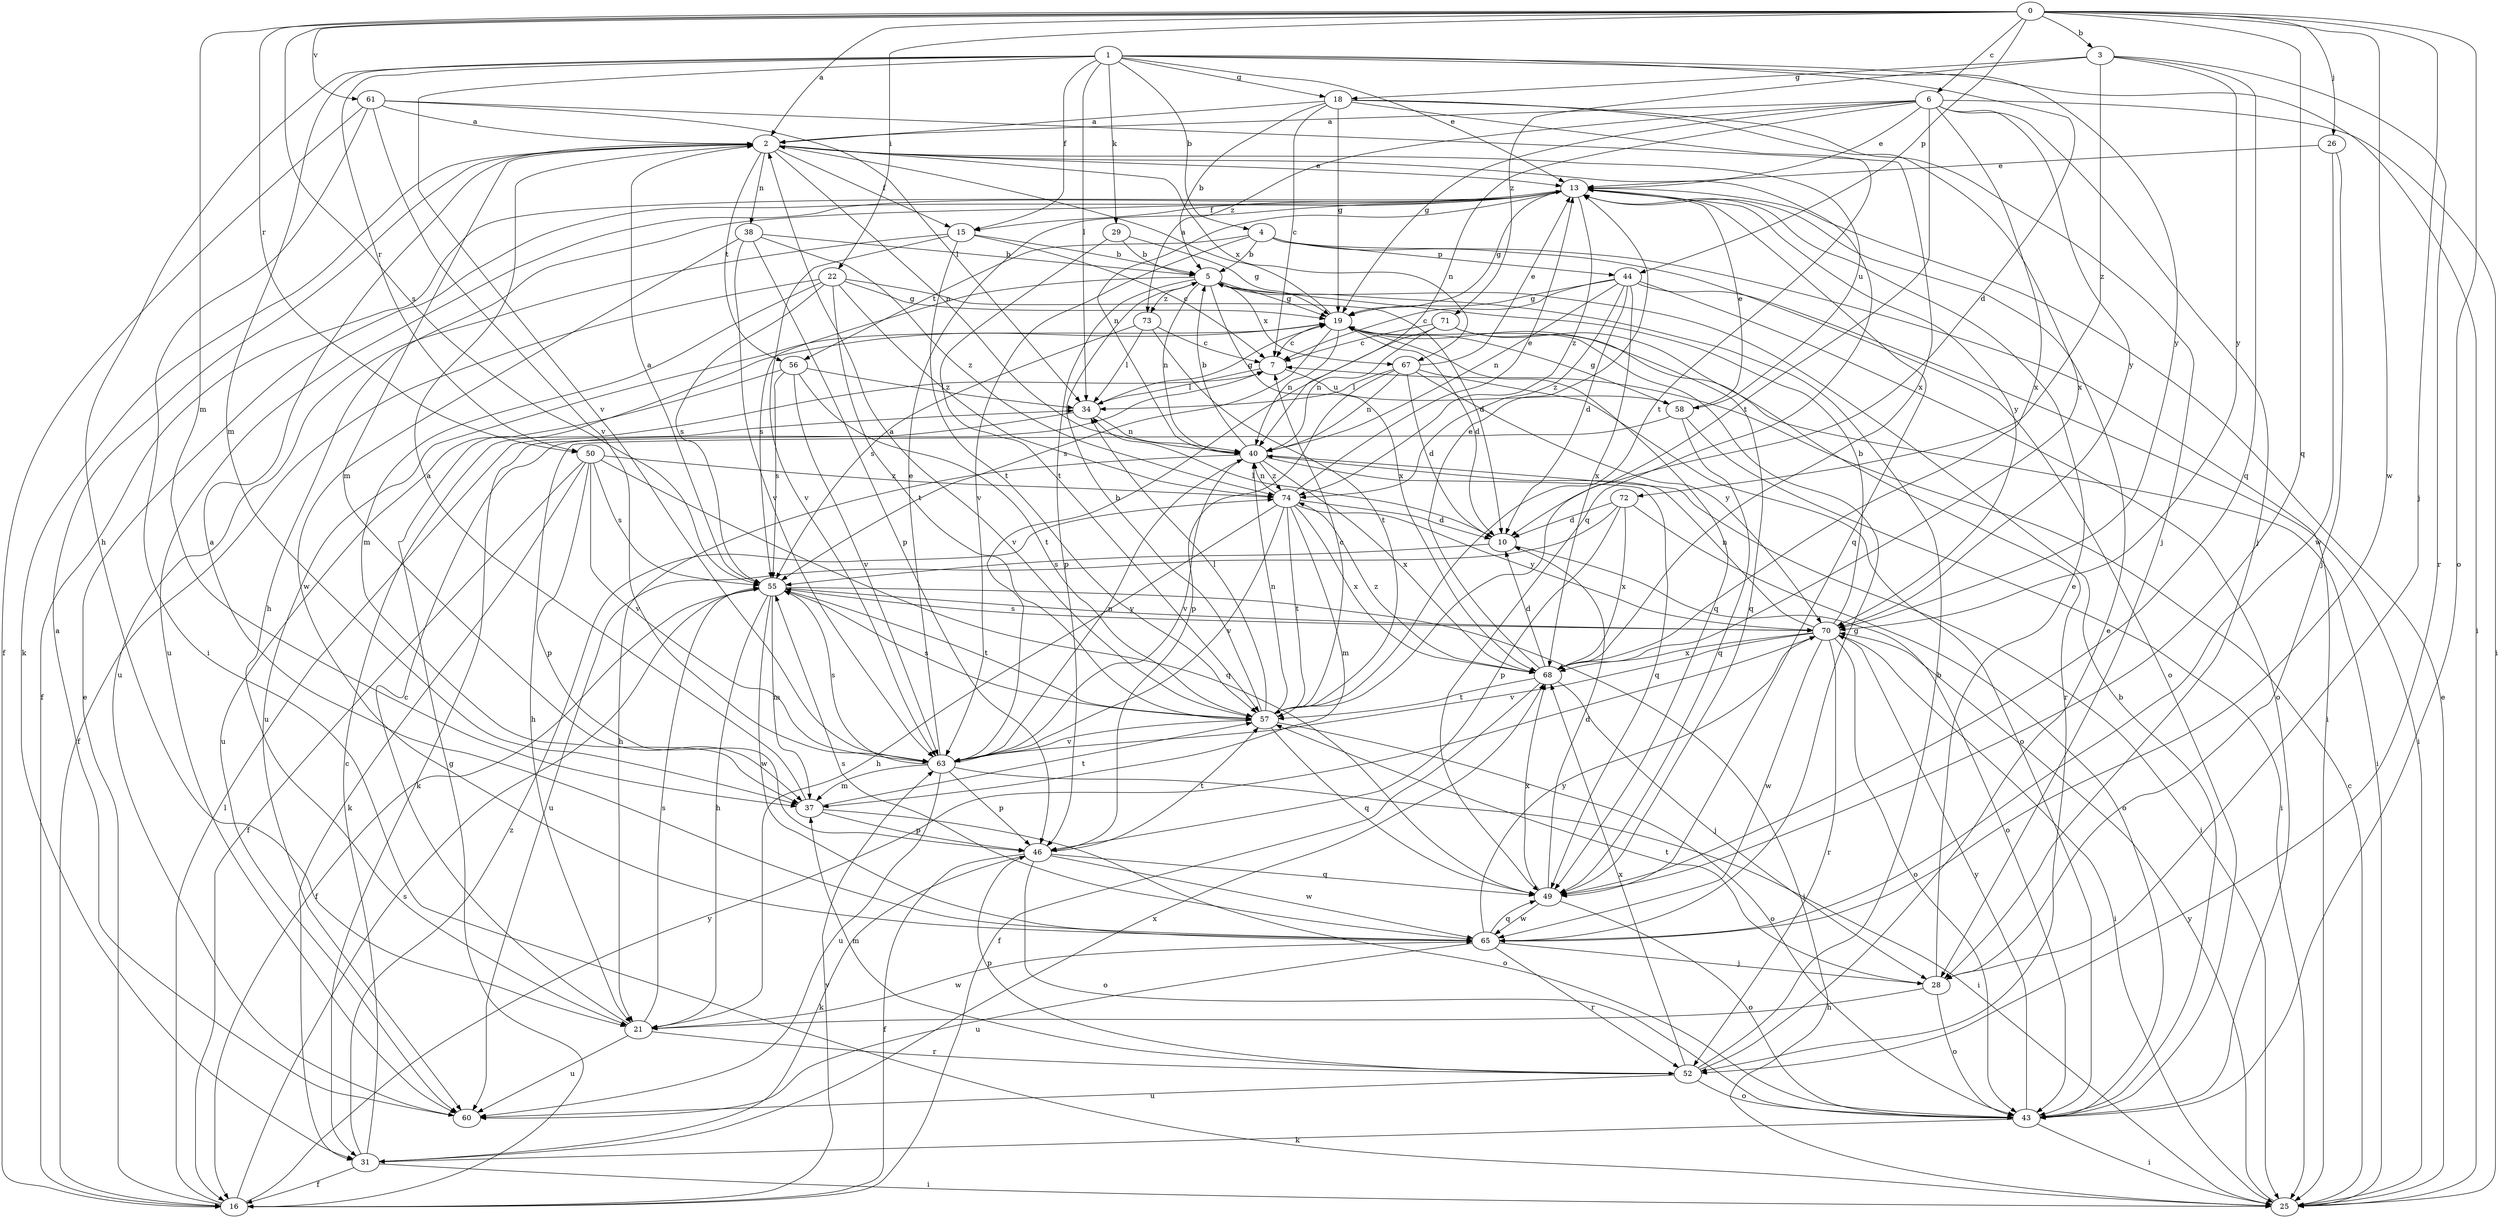 strict digraph  {
0;
1;
2;
3;
4;
5;
6;
7;
10;
13;
15;
16;
18;
19;
21;
22;
25;
26;
28;
29;
31;
34;
37;
38;
40;
43;
44;
46;
49;
50;
52;
55;
56;
57;
58;
60;
61;
63;
65;
67;
68;
70;
71;
72;
73;
74;
0 -> 2  [label=a];
0 -> 3  [label=b];
0 -> 6  [label=c];
0 -> 22  [label=i];
0 -> 26  [label=j];
0 -> 28  [label=j];
0 -> 37  [label=m];
0 -> 43  [label=o];
0 -> 44  [label=p];
0 -> 49  [label=q];
0 -> 50  [label=r];
0 -> 55  [label=s];
0 -> 61  [label=v];
0 -> 65  [label=w];
1 -> 4  [label=b];
1 -> 10  [label=d];
1 -> 13  [label=e];
1 -> 15  [label=f];
1 -> 18  [label=g];
1 -> 21  [label=h];
1 -> 25  [label=i];
1 -> 29  [label=k];
1 -> 34  [label=l];
1 -> 37  [label=m];
1 -> 50  [label=r];
1 -> 63  [label=v];
1 -> 70  [label=y];
2 -> 13  [label=e];
2 -> 15  [label=f];
2 -> 31  [label=k];
2 -> 37  [label=m];
2 -> 38  [label=n];
2 -> 40  [label=n];
2 -> 49  [label=q];
2 -> 56  [label=t];
2 -> 58  [label=u];
2 -> 67  [label=x];
3 -> 18  [label=g];
3 -> 49  [label=q];
3 -> 52  [label=r];
3 -> 70  [label=y];
3 -> 71  [label=z];
3 -> 72  [label=z];
4 -> 5  [label=b];
4 -> 25  [label=i];
4 -> 43  [label=o];
4 -> 44  [label=p];
4 -> 56  [label=t];
4 -> 63  [label=v];
5 -> 19  [label=g];
5 -> 40  [label=n];
5 -> 46  [label=p];
5 -> 55  [label=s];
5 -> 67  [label=x];
5 -> 68  [label=x];
5 -> 73  [label=z];
6 -> 2  [label=a];
6 -> 13  [label=e];
6 -> 19  [label=g];
6 -> 25  [label=i];
6 -> 28  [label=j];
6 -> 40  [label=n];
6 -> 57  [label=t];
6 -> 68  [label=x];
6 -> 70  [label=y];
6 -> 73  [label=z];
7 -> 34  [label=l];
7 -> 58  [label=u];
10 -> 34  [label=l];
10 -> 43  [label=o];
10 -> 55  [label=s];
13 -> 15  [label=f];
13 -> 16  [label=f];
13 -> 19  [label=g];
13 -> 21  [label=h];
13 -> 40  [label=n];
13 -> 49  [label=q];
13 -> 60  [label=u];
13 -> 70  [label=y];
13 -> 74  [label=z];
15 -> 5  [label=b];
15 -> 7  [label=c];
15 -> 57  [label=t];
15 -> 60  [label=u];
15 -> 63  [label=v];
16 -> 13  [label=e];
16 -> 19  [label=g];
16 -> 34  [label=l];
16 -> 55  [label=s];
16 -> 63  [label=v];
16 -> 70  [label=y];
18 -> 2  [label=a];
18 -> 5  [label=b];
18 -> 7  [label=c];
18 -> 19  [label=g];
18 -> 28  [label=j];
18 -> 57  [label=t];
18 -> 68  [label=x];
19 -> 2  [label=a];
19 -> 7  [label=c];
19 -> 10  [label=d];
19 -> 25  [label=i];
19 -> 40  [label=n];
19 -> 49  [label=q];
19 -> 55  [label=s];
19 -> 60  [label=u];
21 -> 7  [label=c];
21 -> 52  [label=r];
21 -> 55  [label=s];
21 -> 60  [label=u];
21 -> 65  [label=w];
22 -> 10  [label=d];
22 -> 16  [label=f];
22 -> 19  [label=g];
22 -> 37  [label=m];
22 -> 55  [label=s];
22 -> 57  [label=t];
22 -> 74  [label=z];
25 -> 7  [label=c];
25 -> 13  [label=e];
25 -> 70  [label=y];
26 -> 13  [label=e];
26 -> 28  [label=j];
26 -> 65  [label=w];
28 -> 13  [label=e];
28 -> 21  [label=h];
28 -> 43  [label=o];
28 -> 57  [label=t];
29 -> 5  [label=b];
29 -> 19  [label=g];
29 -> 57  [label=t];
31 -> 7  [label=c];
31 -> 16  [label=f];
31 -> 25  [label=i];
31 -> 68  [label=x];
31 -> 74  [label=z];
34 -> 19  [label=g];
34 -> 31  [label=k];
34 -> 40  [label=n];
37 -> 2  [label=a];
37 -> 43  [label=o];
37 -> 46  [label=p];
37 -> 57  [label=t];
38 -> 5  [label=b];
38 -> 46  [label=p];
38 -> 63  [label=v];
38 -> 65  [label=w];
38 -> 74  [label=z];
40 -> 5  [label=b];
40 -> 21  [label=h];
40 -> 25  [label=i];
40 -> 49  [label=q];
40 -> 63  [label=v];
40 -> 68  [label=x];
40 -> 74  [label=z];
43 -> 5  [label=b];
43 -> 25  [label=i];
43 -> 31  [label=k];
43 -> 70  [label=y];
44 -> 7  [label=c];
44 -> 10  [label=d];
44 -> 19  [label=g];
44 -> 25  [label=i];
44 -> 40  [label=n];
44 -> 43  [label=o];
44 -> 68  [label=x];
44 -> 74  [label=z];
46 -> 16  [label=f];
46 -> 31  [label=k];
46 -> 43  [label=o];
46 -> 49  [label=q];
46 -> 57  [label=t];
46 -> 65  [label=w];
49 -> 10  [label=d];
49 -> 43  [label=o];
49 -> 65  [label=w];
49 -> 68  [label=x];
50 -> 16  [label=f];
50 -> 31  [label=k];
50 -> 46  [label=p];
50 -> 49  [label=q];
50 -> 55  [label=s];
50 -> 63  [label=v];
50 -> 74  [label=z];
52 -> 5  [label=b];
52 -> 13  [label=e];
52 -> 37  [label=m];
52 -> 43  [label=o];
52 -> 46  [label=p];
52 -> 60  [label=u];
52 -> 68  [label=x];
55 -> 2  [label=a];
55 -> 16  [label=f];
55 -> 21  [label=h];
55 -> 25  [label=i];
55 -> 37  [label=m];
55 -> 57  [label=t];
55 -> 65  [label=w];
55 -> 70  [label=y];
56 -> 34  [label=l];
56 -> 55  [label=s];
56 -> 57  [label=t];
56 -> 60  [label=u];
56 -> 63  [label=v];
57 -> 2  [label=a];
57 -> 5  [label=b];
57 -> 7  [label=c];
57 -> 34  [label=l];
57 -> 40  [label=n];
57 -> 43  [label=o];
57 -> 49  [label=q];
57 -> 55  [label=s];
57 -> 63  [label=v];
58 -> 13  [label=e];
58 -> 19  [label=g];
58 -> 21  [label=h];
58 -> 25  [label=i];
58 -> 49  [label=q];
60 -> 2  [label=a];
61 -> 2  [label=a];
61 -> 16  [label=f];
61 -> 25  [label=i];
61 -> 34  [label=l];
61 -> 63  [label=v];
61 -> 68  [label=x];
63 -> 13  [label=e];
63 -> 25  [label=i];
63 -> 37  [label=m];
63 -> 40  [label=n];
63 -> 46  [label=p];
63 -> 55  [label=s];
63 -> 60  [label=u];
65 -> 2  [label=a];
65 -> 19  [label=g];
65 -> 28  [label=j];
65 -> 49  [label=q];
65 -> 52  [label=r];
65 -> 55  [label=s];
65 -> 60  [label=u];
65 -> 70  [label=y];
67 -> 10  [label=d];
67 -> 13  [label=e];
67 -> 34  [label=l];
67 -> 40  [label=n];
67 -> 43  [label=o];
67 -> 46  [label=p];
67 -> 70  [label=y];
68 -> 10  [label=d];
68 -> 13  [label=e];
68 -> 16  [label=f];
68 -> 28  [label=j];
68 -> 57  [label=t];
68 -> 74  [label=z];
70 -> 5  [label=b];
70 -> 25  [label=i];
70 -> 40  [label=n];
70 -> 43  [label=o];
70 -> 52  [label=r];
70 -> 55  [label=s];
70 -> 63  [label=v];
70 -> 65  [label=w];
70 -> 68  [label=x];
71 -> 7  [label=c];
71 -> 40  [label=n];
71 -> 49  [label=q];
71 -> 52  [label=r];
71 -> 63  [label=v];
72 -> 10  [label=d];
72 -> 43  [label=o];
72 -> 46  [label=p];
72 -> 60  [label=u];
72 -> 68  [label=x];
73 -> 7  [label=c];
73 -> 34  [label=l];
73 -> 55  [label=s];
73 -> 57  [label=t];
74 -> 10  [label=d];
74 -> 13  [label=e];
74 -> 21  [label=h];
74 -> 37  [label=m];
74 -> 40  [label=n];
74 -> 57  [label=t];
74 -> 63  [label=v];
74 -> 68  [label=x];
74 -> 70  [label=y];
}
